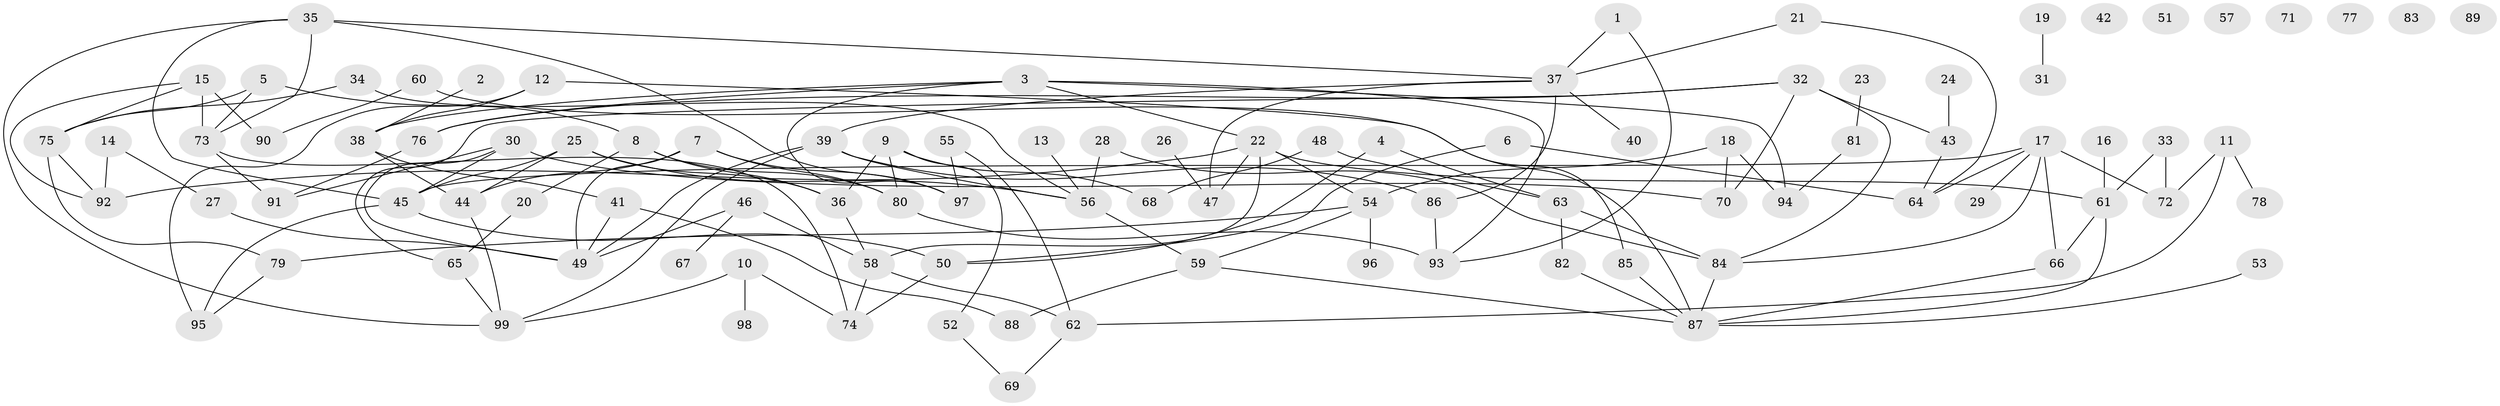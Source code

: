 // Generated by graph-tools (version 1.1) at 2025/49/03/09/25 03:49:05]
// undirected, 99 vertices, 146 edges
graph export_dot {
graph [start="1"]
  node [color=gray90,style=filled];
  1;
  2;
  3;
  4;
  5;
  6;
  7;
  8;
  9;
  10;
  11;
  12;
  13;
  14;
  15;
  16;
  17;
  18;
  19;
  20;
  21;
  22;
  23;
  24;
  25;
  26;
  27;
  28;
  29;
  30;
  31;
  32;
  33;
  34;
  35;
  36;
  37;
  38;
  39;
  40;
  41;
  42;
  43;
  44;
  45;
  46;
  47;
  48;
  49;
  50;
  51;
  52;
  53;
  54;
  55;
  56;
  57;
  58;
  59;
  60;
  61;
  62;
  63;
  64;
  65;
  66;
  67;
  68;
  69;
  70;
  71;
  72;
  73;
  74;
  75;
  76;
  77;
  78;
  79;
  80;
  81;
  82;
  83;
  84;
  85;
  86;
  87;
  88;
  89;
  90;
  91;
  92;
  93;
  94;
  95;
  96;
  97;
  98;
  99;
  1 -- 37;
  1 -- 93;
  2 -- 38;
  3 -- 22;
  3 -- 38;
  3 -- 76;
  3 -- 93;
  3 -- 94;
  3 -- 97;
  4 -- 50;
  4 -- 63;
  5 -- 8;
  5 -- 73;
  5 -- 75;
  6 -- 50;
  6 -- 64;
  7 -- 44;
  7 -- 49;
  7 -- 80;
  7 -- 97;
  8 -- 20;
  8 -- 36;
  8 -- 80;
  9 -- 36;
  9 -- 52;
  9 -- 68;
  9 -- 80;
  10 -- 74;
  10 -- 98;
  10 -- 99;
  11 -- 62;
  11 -- 72;
  11 -- 78;
  12 -- 38;
  12 -- 85;
  12 -- 95;
  13 -- 56;
  14 -- 27;
  14 -- 92;
  15 -- 73;
  15 -- 75;
  15 -- 90;
  15 -- 92;
  16 -- 61;
  17 -- 29;
  17 -- 45;
  17 -- 64;
  17 -- 66;
  17 -- 72;
  17 -- 84;
  18 -- 54;
  18 -- 70;
  18 -- 94;
  19 -- 31;
  20 -- 65;
  21 -- 37;
  21 -- 64;
  22 -- 47;
  22 -- 54;
  22 -- 58;
  22 -- 61;
  22 -- 92;
  23 -- 81;
  24 -- 43;
  25 -- 36;
  25 -- 44;
  25 -- 45;
  25 -- 56;
  26 -- 47;
  27 -- 49;
  28 -- 56;
  28 -- 84;
  30 -- 45;
  30 -- 49;
  30 -- 70;
  30 -- 91;
  32 -- 43;
  32 -- 65;
  32 -- 70;
  32 -- 76;
  32 -- 84;
  33 -- 61;
  33 -- 72;
  34 -- 56;
  34 -- 75;
  35 -- 37;
  35 -- 45;
  35 -- 73;
  35 -- 97;
  35 -- 99;
  36 -- 58;
  37 -- 39;
  37 -- 40;
  37 -- 47;
  37 -- 86;
  38 -- 41;
  38 -- 44;
  39 -- 49;
  39 -- 56;
  39 -- 86;
  39 -- 99;
  41 -- 49;
  41 -- 88;
  43 -- 64;
  44 -- 99;
  45 -- 50;
  45 -- 95;
  46 -- 49;
  46 -- 58;
  46 -- 67;
  48 -- 63;
  48 -- 68;
  50 -- 74;
  52 -- 69;
  53 -- 87;
  54 -- 59;
  54 -- 79;
  54 -- 96;
  55 -- 62;
  55 -- 97;
  56 -- 59;
  58 -- 62;
  58 -- 74;
  59 -- 87;
  59 -- 88;
  60 -- 87;
  60 -- 90;
  61 -- 66;
  61 -- 87;
  62 -- 69;
  63 -- 82;
  63 -- 84;
  65 -- 99;
  66 -- 87;
  73 -- 74;
  73 -- 91;
  75 -- 79;
  75 -- 92;
  76 -- 91;
  79 -- 95;
  80 -- 93;
  81 -- 94;
  82 -- 87;
  84 -- 87;
  85 -- 87;
  86 -- 93;
}
